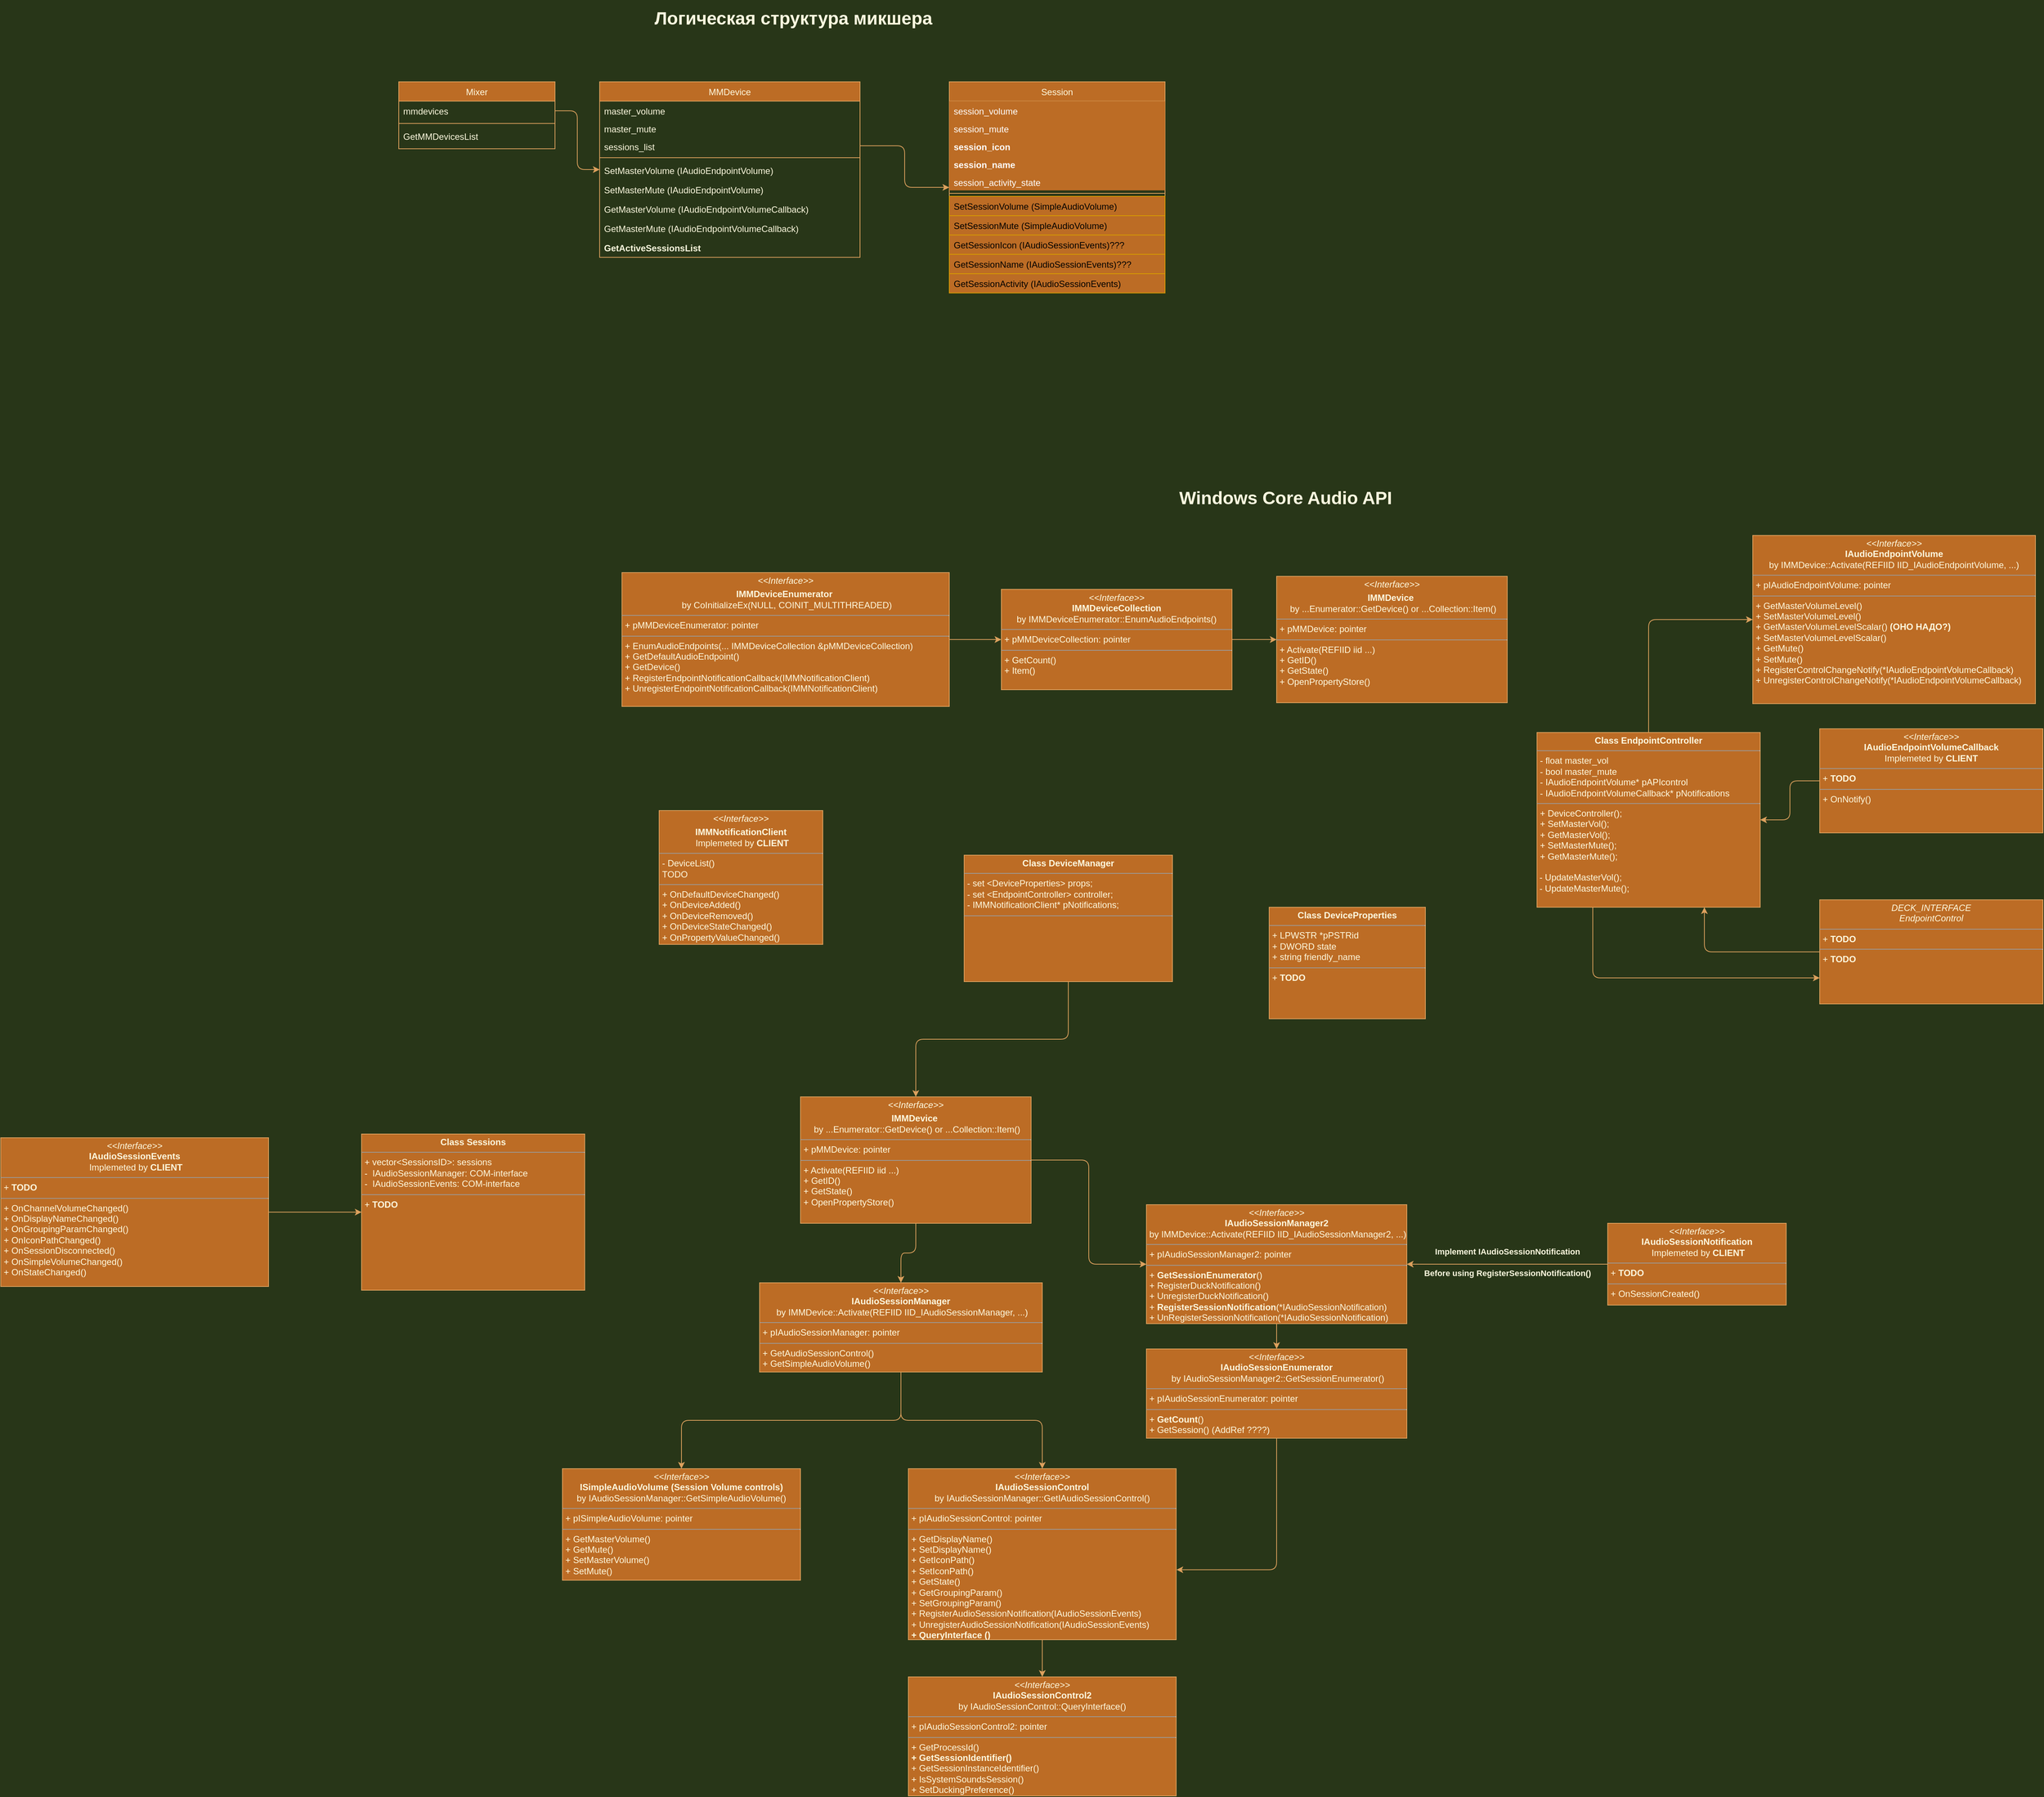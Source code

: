 <mxfile version="14.9.8" type="device"><diagram id="C5RBs43oDa-KdzZeNtuy" name="Page-1"><mxGraphModel dx="1822" dy="1596" grid="1" gridSize="10" guides="1" tooltips="1" connect="1" arrows="1" fold="1" page="0" pageScale="1" pageWidth="1654" pageHeight="1169" background="#283618" math="0" shadow="0"><root><mxCell id="WIyWlLk6GJQsqaUBKTNV-0"/><mxCell id="WIyWlLk6GJQsqaUBKTNV-1" parent="WIyWlLk6GJQsqaUBKTNV-0"/><mxCell id="zkfFHV4jXpPFQw0GAbJ--17" value="Mixer" style="swimlane;fontStyle=0;align=center;verticalAlign=top;childLayout=stackLayout;horizontal=1;startSize=26;horizontalStack=0;resizeParent=1;resizeLast=0;collapsible=1;marginBottom=0;shadow=0;strokeWidth=1;fillColor=#BC6C25;strokeColor=#DDA15E;fontColor=#FEFAE0;" parent="WIyWlLk6GJQsqaUBKTNV-1" vertex="1"><mxGeometry x="200" y="-570" width="210" height="90" as="geometry"><mxRectangle x="550" y="140" width="160" height="26" as="alternateBounds"/></mxGeometry></mxCell><mxCell id="zkfFHV4jXpPFQw0GAbJ--18" value="mmdevices" style="text;align=left;verticalAlign=top;spacingLeft=4;spacingRight=4;overflow=hidden;rotatable=0;points=[[0,0.5],[1,0.5]];portConstraint=eastwest;fontColor=#FEFAE0;" parent="zkfFHV4jXpPFQw0GAbJ--17" vertex="1"><mxGeometry y="26" width="210" height="26" as="geometry"/></mxCell><mxCell id="zkfFHV4jXpPFQw0GAbJ--23" value="" style="line;html=1;strokeWidth=1;align=left;verticalAlign=middle;spacingTop=-1;spacingLeft=3;spacingRight=3;rotatable=0;labelPosition=right;points=[];portConstraint=eastwest;labelBackgroundColor=#283618;fillColor=#BC6C25;strokeColor=#DDA15E;fontColor=#FEFAE0;" parent="zkfFHV4jXpPFQw0GAbJ--17" vertex="1"><mxGeometry y="52" width="210" height="8" as="geometry"/></mxCell><mxCell id="zkfFHV4jXpPFQw0GAbJ--24" value="GetMMDevicesList" style="text;align=left;verticalAlign=top;spacingLeft=4;spacingRight=4;overflow=hidden;rotatable=0;points=[[0,0.5],[1,0.5]];portConstraint=eastwest;fontColor=#FEFAE0;" parent="zkfFHV4jXpPFQw0GAbJ--17" vertex="1"><mxGeometry y="60" width="210" height="26" as="geometry"/></mxCell><mxCell id="nHoq1iF49n8ntkOSd3-l-1" value="MMDevice" style="swimlane;fontStyle=0;align=center;verticalAlign=top;childLayout=stackLayout;horizontal=1;startSize=26;horizontalStack=0;resizeParent=1;resizeLast=0;collapsible=1;marginBottom=0;shadow=0;strokeWidth=1;fillColor=#BC6C25;strokeColor=#DDA15E;fontColor=#FEFAE0;" parent="WIyWlLk6GJQsqaUBKTNV-1" vertex="1"><mxGeometry x="470" y="-570" width="350" height="236" as="geometry"><mxRectangle x="550" y="140" width="160" height="26" as="alternateBounds"/></mxGeometry></mxCell><mxCell id="nHoq1iF49n8ntkOSd3-l-2" value="master_volume" style="text;align=left;verticalAlign=top;spacingLeft=4;spacingRight=4;overflow=hidden;rotatable=0;points=[[0,0.5],[1,0.5]];portConstraint=eastwest;fontColor=#FEFAE0;" parent="nHoq1iF49n8ntkOSd3-l-1" vertex="1"><mxGeometry y="26" width="350" height="24" as="geometry"/></mxCell><mxCell id="a_VD0b2Jm8Gkrrhxaj8B-0" value="master_mute" style="text;align=left;verticalAlign=top;spacingLeft=4;spacingRight=4;overflow=hidden;rotatable=0;points=[[0,0.5],[1,0.5]];portConstraint=eastwest;fontColor=#FEFAE0;" parent="nHoq1iF49n8ntkOSd3-l-1" vertex="1"><mxGeometry y="50" width="350" height="24" as="geometry"/></mxCell><mxCell id="nHoq1iF49n8ntkOSd3-l-6" value="sessions_list" style="text;align=left;verticalAlign=top;spacingLeft=4;spacingRight=4;overflow=hidden;rotatable=0;points=[[0,0.5],[1,0.5]];portConstraint=eastwest;fontColor=#FEFAE0;" parent="nHoq1iF49n8ntkOSd3-l-1" vertex="1"><mxGeometry y="74" width="350" height="24" as="geometry"/></mxCell><mxCell id="nHoq1iF49n8ntkOSd3-l-3" value="" style="line;html=1;strokeWidth=1;align=left;verticalAlign=middle;spacingTop=-1;spacingLeft=3;spacingRight=3;rotatable=0;labelPosition=right;points=[];portConstraint=eastwest;labelBackgroundColor=#283618;fillColor=#BC6C25;strokeColor=#DDA15E;fontColor=#FEFAE0;" parent="nHoq1iF49n8ntkOSd3-l-1" vertex="1"><mxGeometry y="98" width="350" height="8" as="geometry"/></mxCell><mxCell id="nHoq1iF49n8ntkOSd3-l-4" value="SetMasterVolume (IAudioEndpointVolume)&#10;" style="text;align=left;verticalAlign=top;spacingLeft=4;spacingRight=4;overflow=hidden;rotatable=0;points=[[0,0.5],[1,0.5]];portConstraint=eastwest;fontColor=#FEFAE0;" parent="nHoq1iF49n8ntkOSd3-l-1" vertex="1"><mxGeometry y="106" width="350" height="26" as="geometry"/></mxCell><mxCell id="a_VD0b2Jm8Gkrrhxaj8B-1" value="SetMasterMute (IAudioEndpointVolume)&#10;" style="text;align=left;verticalAlign=top;spacingLeft=4;spacingRight=4;overflow=hidden;rotatable=0;points=[[0,0.5],[1,0.5]];portConstraint=eastwest;fontColor=#FEFAE0;" parent="nHoq1iF49n8ntkOSd3-l-1" vertex="1"><mxGeometry y="132" width="350" height="26" as="geometry"/></mxCell><mxCell id="nHoq1iF49n8ntkOSd3-l-33" value="GetMasterVolume (IAudioEndpointVolumeCallback)&#10;" style="text;align=left;verticalAlign=top;spacingLeft=4;spacingRight=4;overflow=hidden;rotatable=0;points=[[0,0.5],[1,0.5]];portConstraint=eastwest;fontColor=#FEFAE0;" parent="nHoq1iF49n8ntkOSd3-l-1" vertex="1"><mxGeometry y="158" width="350" height="26" as="geometry"/></mxCell><mxCell id="a_VD0b2Jm8Gkrrhxaj8B-2" value="GetMasterMute (IAudioEndpointVolumeCallback)&#10;" style="text;align=left;verticalAlign=top;spacingLeft=4;spacingRight=4;overflow=hidden;rotatable=0;points=[[0,0.5],[1,0.5]];portConstraint=eastwest;fontColor=#FEFAE0;" parent="nHoq1iF49n8ntkOSd3-l-1" vertex="1"><mxGeometry y="184" width="350" height="26" as="geometry"/></mxCell><mxCell id="nHoq1iF49n8ntkOSd3-l-8" value="GetActiveSessionsList" style="text;align=left;verticalAlign=top;spacingLeft=4;spacingRight=4;overflow=hidden;rotatable=0;points=[[0,0.5],[1,0.5]];portConstraint=eastwest;fontStyle=1;fontColor=#FEFAE0;" parent="nHoq1iF49n8ntkOSd3-l-1" vertex="1"><mxGeometry y="210" width="350" height="26" as="geometry"/></mxCell><mxCell id="nHoq1iF49n8ntkOSd3-l-9" style="edgeStyle=orthogonalEdgeStyle;orthogonalLoop=1;jettySize=auto;html=1;exitX=1;exitY=0.5;exitDx=0;exitDy=0;labelBackgroundColor=#283618;strokeColor=#DDA15E;fontColor=#FEFAE0;" parent="WIyWlLk6GJQsqaUBKTNV-1" source="zkfFHV4jXpPFQw0GAbJ--18" target="nHoq1iF49n8ntkOSd3-l-1" edge="1"><mxGeometry relative="1" as="geometry"/></mxCell><mxCell id="nHoq1iF49n8ntkOSd3-l-10" value="Session&#10;" style="swimlane;fontStyle=0;align=center;verticalAlign=top;childLayout=stackLayout;horizontal=1;startSize=26;horizontalStack=0;resizeParent=1;resizeLast=0;collapsible=1;marginBottom=0;shadow=0;strokeWidth=1;strokeColor=#DDA15E;fontColor=#FEFAE0;fillColor=#BC6C25;" parent="WIyWlLk6GJQsqaUBKTNV-1" vertex="1"><mxGeometry x="940" y="-570" width="290" height="284" as="geometry"><mxRectangle x="550" y="140" width="160" height="26" as="alternateBounds"/></mxGeometry></mxCell><mxCell id="nHoq1iF49n8ntkOSd3-l-11" value="session_volume&#10;" style="text;align=left;verticalAlign=top;spacingLeft=4;spacingRight=4;overflow=hidden;rotatable=0;points=[[0,0.5],[1,0.5]];portConstraint=eastwest;fillColor=#BC6C25;fontColor=#FFFFFF;" parent="nHoq1iF49n8ntkOSd3-l-10" vertex="1"><mxGeometry y="26" width="290" height="24" as="geometry"/></mxCell><mxCell id="a_VD0b2Jm8Gkrrhxaj8B-3" value="session_mute&#10;" style="text;align=left;verticalAlign=top;spacingLeft=4;spacingRight=4;overflow=hidden;rotatable=0;points=[[0,0.5],[1,0.5]];portConstraint=eastwest;fillColor=#BC6C25;fontColor=#FFFFFF;" parent="nHoq1iF49n8ntkOSd3-l-10" vertex="1"><mxGeometry y="50" width="290" height="24" as="geometry"/></mxCell><mxCell id="nHoq1iF49n8ntkOSd3-l-12" value="session_icon&#10;" style="text;align=left;verticalAlign=top;spacingLeft=4;spacingRight=4;overflow=hidden;rotatable=0;points=[[0,0.5],[1,0.5]];portConstraint=eastwest;fontStyle=1;fillColor=#BC6C25;fontColor=#FFFFFF;" parent="nHoq1iF49n8ntkOSd3-l-10" vertex="1"><mxGeometry y="74" width="290" height="24" as="geometry"/></mxCell><mxCell id="nHoq1iF49n8ntkOSd3-l-16" value="session_name" style="text;align=left;verticalAlign=top;spacingLeft=4;spacingRight=4;overflow=hidden;rotatable=0;points=[[0,0.5],[1,0.5]];portConstraint=eastwest;fontStyle=1;fillColor=#BC6C25;fontColor=#FFFFFF;" parent="nHoq1iF49n8ntkOSd3-l-10" vertex="1"><mxGeometry y="98" width="290" height="24" as="geometry"/></mxCell><mxCell id="nHoq1iF49n8ntkOSd3-l-17" value="session_activity_state" style="text;align=left;verticalAlign=top;spacingLeft=4;spacingRight=4;overflow=hidden;rotatable=0;points=[[0,0.5],[1,0.5]];portConstraint=eastwest;fillColor=#BC6C25;fontColor=#FFFFFF;" parent="nHoq1iF49n8ntkOSd3-l-10" vertex="1"><mxGeometry y="122" width="290" height="24" as="geometry"/></mxCell><mxCell id="nHoq1iF49n8ntkOSd3-l-13" value="" style="line;html=1;strokeWidth=1;align=left;verticalAlign=middle;spacingTop=-1;spacingLeft=3;spacingRight=3;rotatable=0;labelPosition=right;points=[];portConstraint=eastwest;labelBackgroundColor=#283618;fillColor=#BC6C25;strokeColor=#DDA15E;fontColor=#FEFAE0;" parent="nHoq1iF49n8ntkOSd3-l-10" vertex="1"><mxGeometry y="146" width="290" height="8" as="geometry"/></mxCell><mxCell id="nHoq1iF49n8ntkOSd3-l-14" value="SetSessionVolume (SimpleAudioVolume)" style="text;align=left;verticalAlign=top;spacingLeft=4;spacingRight=4;overflow=hidden;rotatable=0;points=[[0,0.5],[1,0.5]];portConstraint=eastwest;labelBackgroundColor=none;strokeColor=#d79b00;fillColor=#BC6C25;" parent="nHoq1iF49n8ntkOSd3-l-10" vertex="1"><mxGeometry y="154" width="290" height="26" as="geometry"/></mxCell><mxCell id="a_VD0b2Jm8Gkrrhxaj8B-4" value="SetSessionMute (SimpleAudioVolume)" style="text;align=left;verticalAlign=top;spacingLeft=4;spacingRight=4;overflow=hidden;rotatable=0;points=[[0,0.5],[1,0.5]];portConstraint=eastwest;labelBackgroundColor=none;strokeColor=#d79b00;fillColor=#BC6C25;" parent="nHoq1iF49n8ntkOSd3-l-10" vertex="1"><mxGeometry y="180" width="290" height="26" as="geometry"/></mxCell><mxCell id="nHoq1iF49n8ntkOSd3-l-15" value="GetSessionIcon (IAudioSessionEvents)???" style="text;align=left;verticalAlign=top;spacingLeft=4;spacingRight=4;overflow=hidden;rotatable=0;points=[[0,0.5],[1,0.5]];portConstraint=eastwest;strokeColor=#d79b00;fillColor=#BC6C25;" parent="nHoq1iF49n8ntkOSd3-l-10" vertex="1"><mxGeometry y="206" width="290" height="26" as="geometry"/></mxCell><mxCell id="nHoq1iF49n8ntkOSd3-l-18" value="GetSessionName (IAudioSessionEvents)???" style="text;align=left;verticalAlign=top;spacingLeft=4;spacingRight=4;overflow=hidden;rotatable=0;points=[[0,0.5],[1,0.5]];portConstraint=eastwest;strokeColor=#d79b00;fillColor=#BC6C25;" parent="nHoq1iF49n8ntkOSd3-l-10" vertex="1"><mxGeometry y="232" width="290" height="26" as="geometry"/></mxCell><mxCell id="nHoq1iF49n8ntkOSd3-l-19" value="GetSessionActivity (IAudioSessionEvents)" style="text;align=left;verticalAlign=top;spacingLeft=4;spacingRight=4;overflow=hidden;rotatable=0;points=[[0,0.5],[1,0.5]];portConstraint=eastwest;strokeColor=#d79b00;fillColor=#BC6C25;" parent="nHoq1iF49n8ntkOSd3-l-10" vertex="1"><mxGeometry y="258" width="290" height="26" as="geometry"/></mxCell><mxCell id="nHoq1iF49n8ntkOSd3-l-20" style="edgeStyle=orthogonalEdgeStyle;orthogonalLoop=1;jettySize=auto;html=1;exitX=1;exitY=0.5;exitDx=0;exitDy=0;labelBackgroundColor=#283618;strokeColor=#DDA15E;fontColor=#FEFAE0;" parent="WIyWlLk6GJQsqaUBKTNV-1" source="nHoq1iF49n8ntkOSd3-l-6" target="nHoq1iF49n8ntkOSd3-l-10" edge="1"><mxGeometry relative="1" as="geometry"/></mxCell><mxCell id="a_VD0b2Jm8Gkrrhxaj8B-113" style="edgeStyle=orthogonalEdgeStyle;orthogonalLoop=1;jettySize=auto;html=1;labelBackgroundColor=#283618;strokeColor=#DDA15E;fontColor=#FEFAE0;" parent="WIyWlLk6GJQsqaUBKTNV-1" source="a_VD0b2Jm8Gkrrhxaj8B-42" target="a_VD0b2Jm8Gkrrhxaj8B-112" edge="1"><mxGeometry relative="1" as="geometry"/></mxCell><mxCell id="a_VD0b2Jm8Gkrrhxaj8B-42" value="&lt;p style=&quot;margin: 0px ; margin-top: 4px ; text-align: center&quot;&gt;&lt;i&gt;&amp;lt;&amp;lt;Interface&amp;gt;&amp;gt;&lt;/i&gt;&lt;br&gt;&lt;/p&gt;&lt;p style=&quot;margin: 0px ; margin-top: 4px ; text-align: center&quot;&gt;&lt;b&gt;IMMDeviceEnumerator&amp;nbsp;&lt;/b&gt;&lt;i&gt;&lt;br&gt;&lt;/i&gt;&lt;/p&gt;&lt;span&gt;&lt;div style=&quot;text-align: center&quot;&gt;&lt;span&gt;&amp;nbsp;by&amp;nbsp;&lt;/span&gt;&lt;span&gt;CoInitializeEx(NULL, COINIT_MULTITHREADED)&lt;/span&gt;&lt;/div&gt;&lt;/span&gt;&lt;hr size=&quot;1&quot;&gt;&lt;p style=&quot;margin: 0px ; margin-left: 4px&quot;&gt;+ pMMDeviceEnumerator: pointer&lt;br&gt;&lt;/p&gt;&lt;hr size=&quot;1&quot;&gt;&lt;p style=&quot;margin: 0px ; margin-left: 4px&quot;&gt;+ EnumAudioEndpoints(...&amp;nbsp;IMMDeviceCollection &amp;amp;pMMDeviceCollection)&lt;br&gt;+ GetDefaultAudioEndpoint()&lt;/p&gt;&lt;p style=&quot;margin: 0px ; margin-left: 4px&quot;&gt;+ GetDevice()&lt;br&gt;&lt;/p&gt;&lt;p style=&quot;margin: 0px ; margin-left: 4px&quot;&gt;+ RegisterEndpointNotificationCallback(IMMNotificationClient)&lt;br&gt;&lt;/p&gt;&lt;p style=&quot;margin: 0px ; margin-left: 4px&quot;&gt;+ UnregisterEndpointNotificationCallback(IMMNotificationClient)&lt;br&gt;&lt;/p&gt;" style="verticalAlign=top;align=left;overflow=fill;fontSize=12;fontFamily=Helvetica;html=1;fillColor=#BC6C25;strokeColor=#DDA15E;fontColor=#FEFAE0;" parent="WIyWlLk6GJQsqaUBKTNV-1" vertex="1"><mxGeometry x="500" y="90" width="440" height="180" as="geometry"/></mxCell><mxCell id="bLEqcG7CKclLBVmle7SX-11" style="edgeStyle=orthogonalEdgeStyle;curved=0;rounded=1;sketch=0;orthogonalLoop=1;jettySize=auto;html=1;fontColor=#FEFAE0;strokeColor=#DDA15E;fillColor=#BC6C25;" parent="WIyWlLk6GJQsqaUBKTNV-1" source="a_VD0b2Jm8Gkrrhxaj8B-112" target="bLEqcG7CKclLBVmle7SX-10" edge="1"><mxGeometry relative="1" as="geometry"/></mxCell><mxCell id="a_VD0b2Jm8Gkrrhxaj8B-112" value="&lt;p style=&quot;margin: 0px ; margin-top: 4px ; text-align: center&quot;&gt;&lt;i&gt;&amp;lt;&amp;lt;Interface&amp;gt;&amp;gt;&lt;/i&gt;&lt;br&gt;&lt;/p&gt;&lt;span&gt;&lt;div style=&quot;text-align: center&quot;&gt;&lt;b&gt;IMMDeviceCollection&lt;br&gt;&lt;/b&gt;by&amp;nbsp;IMMDeviceEnumerator::EnumAudioEndpoints()&lt;/div&gt;&lt;/span&gt;&lt;hr size=&quot;1&quot;&gt;&lt;p style=&quot;margin: 0px ; margin-left: 4px&quot;&gt;+ pMMDeviceCollection: pointer&lt;br&gt;&lt;/p&gt;&lt;hr size=&quot;1&quot;&gt;&lt;p style=&quot;margin: 0px ; margin-left: 4px&quot;&gt;+&amp;nbsp;&lt;span&gt;GetCount&lt;/span&gt;&lt;span&gt;(&lt;/span&gt;&lt;span&gt;)&lt;/span&gt;&lt;/p&gt;&lt;p style=&quot;margin: 0px ; margin-left: 4px&quot;&gt;+ Item()&lt;/p&gt;" style="verticalAlign=top;align=left;overflow=fill;fontSize=12;fontFamily=Helvetica;html=1;fillColor=#BC6C25;strokeColor=#DDA15E;fontColor=#FEFAE0;" parent="WIyWlLk6GJQsqaUBKTNV-1" vertex="1"><mxGeometry x="1010" y="112.5" width="310" height="135" as="geometry"/></mxCell><mxCell id="a_VD0b2Jm8Gkrrhxaj8B-132" style="edgeStyle=orthogonalEdgeStyle;orthogonalLoop=1;jettySize=auto;html=1;labelBackgroundColor=#283618;strokeColor=#DDA15E;fontColor=#FEFAE0;" parent="WIyWlLk6GJQsqaUBKTNV-1" source="a_VD0b2Jm8Gkrrhxaj8B-114" target="a_VD0b2Jm8Gkrrhxaj8B-131" edge="1"><mxGeometry relative="1" as="geometry"/></mxCell><mxCell id="a_VD0b2Jm8Gkrrhxaj8B-153" style="edgeStyle=orthogonalEdgeStyle;rounded=1;orthogonalLoop=1;jettySize=auto;html=1;labelBackgroundColor=#283618;strokeColor=#DDA15E;fontColor=#FEFAE0;" parent="WIyWlLk6GJQsqaUBKTNV-1" source="a_VD0b2Jm8Gkrrhxaj8B-114" target="a_VD0b2Jm8Gkrrhxaj8B-119" edge="1"><mxGeometry relative="1" as="geometry"/></mxCell><mxCell id="a_VD0b2Jm8Gkrrhxaj8B-114" value="&lt;p style=&quot;margin: 0px ; margin-top: 4px ; text-align: center&quot;&gt;&lt;i&gt;&amp;lt;&amp;lt;Interface&amp;gt;&amp;gt;&lt;/i&gt;&lt;br&gt;&lt;/p&gt;&lt;p style=&quot;margin: 0px ; margin-top: 4px ; text-align: center&quot;&gt;&lt;b&gt;IMMDevice&amp;nbsp;&lt;/b&gt;&lt;i&gt;&lt;br&gt;&lt;/i&gt;&lt;/p&gt;&lt;span&gt;&lt;div style=&quot;text-align: center&quot;&gt;&lt;span&gt;&amp;nbsp;by ...Enumerator::GetDevice() or ...Collection::Item()&lt;/span&gt;&lt;/div&gt;&lt;/span&gt;&lt;hr size=&quot;1&quot;&gt;&lt;p style=&quot;margin: 0px ; margin-left: 4px&quot;&gt;+ pMMDevice: pointer&lt;br&gt;&lt;/p&gt;&lt;hr size=&quot;1&quot;&gt;&lt;p style=&quot;margin: 0px ; margin-left: 4px&quot;&gt;+ Activate(REFIID iid ...)&lt;br&gt;+ GetID()&lt;/p&gt;&lt;p style=&quot;margin: 0px ; margin-left: 4px&quot;&gt;+ GetState()&lt;br&gt;&lt;/p&gt;&lt;p style=&quot;margin: 0px ; margin-left: 4px&quot;&gt;+ OpenPropertyStore()&lt;br&gt;&lt;/p&gt;&lt;p style=&quot;margin: 0px ; margin-left: 4px&quot;&gt;&lt;br&gt;&lt;/p&gt;" style="verticalAlign=top;align=left;overflow=fill;fontSize=12;fontFamily=Helvetica;html=1;fillColor=#BC6C25;strokeColor=#DDA15E;fontColor=#FEFAE0;" parent="WIyWlLk6GJQsqaUBKTNV-1" vertex="1"><mxGeometry x="740" y="795" width="310" height="170" as="geometry"/></mxCell><mxCell id="a_VD0b2Jm8Gkrrhxaj8B-118" value="&lt;p style=&quot;margin: 0px ; margin-top: 4px ; text-align: center&quot;&gt;&lt;i&gt;&amp;lt;&amp;lt;Interface&amp;gt;&amp;gt;&lt;/i&gt;&lt;br&gt;&lt;/p&gt;&lt;div style=&quot;text-align: center&quot;&gt;&lt;span&gt;&lt;b&gt;ISimpleAudioVolume&lt;/b&gt;&lt;/span&gt;&lt;b&gt;&amp;nbsp;(Session Volume controls)&lt;/b&gt;&lt;/div&gt;&lt;span&gt;&lt;div style=&quot;text-align: center&quot;&gt;&lt;span&gt;&amp;nbsp;by&amp;nbsp;&lt;/span&gt;&lt;span&gt;IAudioSessionManager::GetSimpleAudioVolume()&amp;nbsp;&lt;/span&gt;&lt;/div&gt;&lt;/span&gt;&lt;hr size=&quot;1&quot;&gt;&lt;p style=&quot;margin: 0px ; margin-left: 4px&quot;&gt;+ p&lt;span style=&quot;text-align: center&quot;&gt;ISimpleAudioVolume&lt;/span&gt;: pointer&lt;br&gt;&lt;/p&gt;&lt;hr size=&quot;1&quot;&gt;&lt;p style=&quot;margin: 0px ; margin-left: 4px&quot;&gt;+ GetMasterVolume()&lt;br&gt;+ GetMute()&lt;/p&gt;&lt;p style=&quot;margin: 0px ; margin-left: 4px&quot;&gt;+ SetMasterVolume()&lt;br&gt;+&amp;nbsp;SetMute()&lt;/p&gt;&lt;p style=&quot;margin: 0px ; margin-left: 4px&quot;&gt;&lt;br&gt;&lt;/p&gt;" style="verticalAlign=top;align=left;overflow=fill;fontSize=12;fontFamily=Helvetica;html=1;fillColor=#BC6C25;strokeColor=#DDA15E;fontColor=#FEFAE0;" parent="WIyWlLk6GJQsqaUBKTNV-1" vertex="1"><mxGeometry x="420" y="1295" width="320" height="150" as="geometry"/></mxCell><mxCell id="a_VD0b2Jm8Gkrrhxaj8B-123" style="edgeStyle=orthogonalEdgeStyle;orthogonalLoop=1;jettySize=auto;html=1;labelBackgroundColor=#283618;strokeColor=#DDA15E;fontColor=#FEFAE0;" parent="WIyWlLk6GJQsqaUBKTNV-1" source="a_VD0b2Jm8Gkrrhxaj8B-119" target="a_VD0b2Jm8Gkrrhxaj8B-118" edge="1"><mxGeometry relative="1" as="geometry"/></mxCell><mxCell id="a_VD0b2Jm8Gkrrhxaj8B-124" style="edgeStyle=orthogonalEdgeStyle;orthogonalLoop=1;jettySize=auto;html=1;labelBackgroundColor=#283618;strokeColor=#DDA15E;fontColor=#FEFAE0;" parent="WIyWlLk6GJQsqaUBKTNV-1" source="a_VD0b2Jm8Gkrrhxaj8B-119" target="a_VD0b2Jm8Gkrrhxaj8B-122" edge="1"><mxGeometry relative="1" as="geometry"/></mxCell><mxCell id="a_VD0b2Jm8Gkrrhxaj8B-119" value="&lt;p style=&quot;margin: 0px ; margin-top: 4px ; text-align: center&quot;&gt;&lt;i&gt;&amp;lt;&amp;lt;Interface&amp;gt;&amp;gt;&lt;/i&gt;&lt;br&gt;&lt;/p&gt;&lt;div style=&quot;text-align: center&quot;&gt;&lt;span&gt;&lt;b&gt;IAudioSessionManager&lt;/b&gt;&lt;/span&gt;&lt;/div&gt;&lt;span&gt;&lt;div style=&quot;text-align: center&quot;&gt;&lt;span&gt;&amp;nbsp;by&amp;nbsp;&lt;/span&gt;&lt;span&gt;IMMDevice::Activate(&lt;/span&gt;&lt;span&gt;REFIID IID_IAudioSessionManager, ...)&lt;/span&gt;&lt;/div&gt;&lt;/span&gt;&lt;hr size=&quot;1&quot;&gt;&lt;p style=&quot;margin: 0px ; margin-left: 4px&quot;&gt;+ pIAudioSessionManager: pointer&lt;br&gt;&lt;/p&gt;&lt;hr size=&quot;1&quot;&gt;&lt;p style=&quot;margin: 0px ; margin-left: 4px&quot;&gt;+ GetAudioSessionControl()&lt;br&gt;+ GetSimpleAudioVolume()&lt;/p&gt;" style="verticalAlign=top;align=left;overflow=fill;fontSize=12;fontFamily=Helvetica;html=1;fillColor=#BC6C25;strokeColor=#DDA15E;fontColor=#FEFAE0;" parent="WIyWlLk6GJQsqaUBKTNV-1" vertex="1"><mxGeometry x="685" y="1045" width="380" height="120" as="geometry"/></mxCell><mxCell id="a_VD0b2Jm8Gkrrhxaj8B-120" value="Логическая структура микшера" style="text;strokeColor=none;fillColor=none;html=1;fontSize=24;fontStyle=1;verticalAlign=middle;align=center;fontColor=#FEFAE0;" parent="WIyWlLk6GJQsqaUBKTNV-1" vertex="1"><mxGeometry x="450" y="-680" width="560" height="50" as="geometry"/></mxCell><mxCell id="a_VD0b2Jm8Gkrrhxaj8B-121" value="Windows Core Audio API&amp;nbsp;" style="text;strokeColor=none;fillColor=none;html=1;fontSize=24;fontStyle=1;verticalAlign=middle;align=center;fontColor=#FEFAE0;" parent="WIyWlLk6GJQsqaUBKTNV-1" vertex="1"><mxGeometry x="1000" y="-60" width="790" height="100" as="geometry"/></mxCell><mxCell id="a_VD0b2Jm8Gkrrhxaj8B-126" style="edgeStyle=orthogonalEdgeStyle;orthogonalLoop=1;jettySize=auto;html=1;labelBackgroundColor=#283618;strokeColor=#DDA15E;fontColor=#FEFAE0;" parent="WIyWlLk6GJQsqaUBKTNV-1" source="a_VD0b2Jm8Gkrrhxaj8B-122" target="a_VD0b2Jm8Gkrrhxaj8B-125" edge="1"><mxGeometry relative="1" as="geometry"/></mxCell><mxCell id="a_VD0b2Jm8Gkrrhxaj8B-122" value="&lt;p style=&quot;margin: 0px ; margin-top: 4px ; text-align: center&quot;&gt;&lt;i&gt;&amp;lt;&amp;lt;Interface&amp;gt;&amp;gt;&lt;/i&gt;&lt;br&gt;&lt;/p&gt;&lt;div style=&quot;text-align: center&quot;&gt;&lt;b&gt;IAudioSessionControl&lt;/b&gt;&lt;br&gt;&lt;/div&gt;&lt;span&gt;&lt;div style=&quot;text-align: center&quot;&gt;&amp;nbsp;by&amp;nbsp;IAudioSessionManager::GetIAudioSessionControl()&amp;nbsp;&lt;br&gt;&lt;/div&gt;&lt;/span&gt;&lt;hr size=&quot;1&quot;&gt;&lt;p style=&quot;margin: 0px ; margin-left: 4px&quot;&gt;+ pIAudioSessionControl: pointer&lt;br&gt;&lt;/p&gt;&lt;hr size=&quot;1&quot;&gt;&lt;p style=&quot;margin: 0px ; margin-left: 4px&quot;&gt;+&amp;nbsp;&lt;span&gt;GetDisplayName&lt;/span&gt;&lt;span&gt;()&lt;br&gt;&lt;/span&gt;+&amp;nbsp;SetDisplayName()&lt;br&gt;+&amp;nbsp;GetIconPath()&lt;br&gt;+&amp;nbsp;SetIconPath()&lt;br&gt;+&amp;nbsp;GetState()&lt;br&gt;+&amp;nbsp;&lt;span&gt;GetGroupingParam()&lt;br&gt;&lt;/span&gt;+&amp;nbsp;SetGroupingParam()&lt;span&gt;&lt;br&gt;&lt;/span&gt;+&amp;nbsp;RegisterAudioSessionNotification(IAudioSessionEvents)&lt;br&gt;+&amp;nbsp;UnregisterAudioSessionNotification(IAudioSessionEvents)&lt;span&gt;&lt;br&gt;&lt;/span&gt;&lt;/p&gt;&lt;p style=&quot;margin: 0px ; margin-left: 4px&quot;&gt;&lt;b&gt;+&amp;nbsp;QueryInterface&amp;nbsp;()&lt;/b&gt;&lt;br&gt;&lt;/p&gt;" style="verticalAlign=top;align=left;overflow=fill;fontSize=12;fontFamily=Helvetica;html=1;fillColor=#BC6C25;strokeColor=#DDA15E;fontColor=#FEFAE0;" parent="WIyWlLk6GJQsqaUBKTNV-1" vertex="1"><mxGeometry x="885" y="1295" width="360" height="230" as="geometry"/></mxCell><mxCell id="a_VD0b2Jm8Gkrrhxaj8B-125" value="&lt;p style=&quot;margin: 0px ; margin-top: 4px ; text-align: center&quot;&gt;&lt;i&gt;&amp;lt;&amp;lt;Interface&amp;gt;&amp;gt;&lt;/i&gt;&lt;br&gt;&lt;/p&gt;&lt;div style=&quot;text-align: center&quot;&gt;&lt;b&gt;IAudioSessionControl2&lt;/b&gt;&lt;br&gt;&lt;/div&gt;&lt;span&gt;&lt;div style=&quot;text-align: center&quot;&gt;&amp;nbsp;by&amp;nbsp;IAudioSessionControl::QueryInterface()&amp;nbsp;&lt;br&gt;&lt;/div&gt;&lt;/span&gt;&lt;hr size=&quot;1&quot;&gt;&lt;p style=&quot;margin: 0px ; margin-left: 4px&quot;&gt;+ pIAudioSessionControl2: pointer&lt;br&gt;&lt;/p&gt;&lt;hr size=&quot;1&quot;&gt;&lt;p style=&quot;margin: 0px ; margin-left: 4px&quot;&gt;+&amp;nbsp;GetProcessId()&lt;br&gt;&lt;b&gt;+&amp;nbsp;GetSessionIdentifier()&lt;/b&gt;&lt;br&gt;+&amp;nbsp;GetSessionInstanceIdentifier()&lt;br&gt;+&amp;nbsp;IsSystemSoundsSession()&lt;br&gt;+&amp;nbsp;SetDuckingPreference()&lt;br&gt;&lt;/p&gt;" style="verticalAlign=top;align=left;overflow=fill;fontSize=12;fontFamily=Helvetica;html=1;fillColor=#BC6C25;strokeColor=#DDA15E;fontColor=#FEFAE0;" parent="WIyWlLk6GJQsqaUBKTNV-1" vertex="1"><mxGeometry x="885" y="1575" width="360" height="160" as="geometry"/></mxCell><mxCell id="a_VD0b2Jm8Gkrrhxaj8B-134" style="edgeStyle=orthogonalEdgeStyle;orthogonalLoop=1;jettySize=auto;html=1;labelBackgroundColor=#283618;strokeColor=#DDA15E;fontColor=#FEFAE0;" parent="WIyWlLk6GJQsqaUBKTNV-1" source="a_VD0b2Jm8Gkrrhxaj8B-131" target="a_VD0b2Jm8Gkrrhxaj8B-133" edge="1"><mxGeometry relative="1" as="geometry"><mxPoint x="1370" y="1220" as="targetPoint"/></mxGeometry></mxCell><mxCell id="a_VD0b2Jm8Gkrrhxaj8B-131" value="&lt;p style=&quot;margin: 0px ; margin-top: 4px ; text-align: center&quot;&gt;&lt;i&gt;&amp;lt;&amp;lt;Interface&amp;gt;&amp;gt;&lt;/i&gt;&lt;br&gt;&lt;/p&gt;&lt;div style=&quot;text-align: center&quot;&gt;&lt;span&gt;&lt;b&gt;IAudioSessionManager2&lt;/b&gt;&lt;/span&gt;&lt;/div&gt;&lt;span&gt;&lt;div style=&quot;text-align: center&quot;&gt;&lt;span&gt;&amp;nbsp;by&amp;nbsp;&lt;/span&gt;&lt;span&gt;IMMDevice::Activate(&lt;/span&gt;&lt;span&gt;REFIID IID_IAudioSessionManager2, ...)&lt;/span&gt;&lt;/div&gt;&lt;/span&gt;&lt;hr size=&quot;1&quot;&gt;&lt;p style=&quot;margin: 0px ; margin-left: 4px&quot;&gt;+ pIAudioSessionManager2: pointer&lt;br&gt;&lt;/p&gt;&lt;hr size=&quot;1&quot;&gt;&lt;p style=&quot;margin: 0px ; margin-left: 4px&quot;&gt;+ &lt;b&gt;GetSessionEnumerator&lt;/b&gt;()&lt;br&gt;+ RegisterDuckNotification()&lt;/p&gt;&lt;p style=&quot;margin: 0px ; margin-left: 4px&quot;&gt;+ UnregisterDuckNotification()&lt;br&gt;&lt;/p&gt;&lt;p style=&quot;margin: 0px ; margin-left: 4px&quot;&gt;+ &lt;b&gt;RegisterSessionNotification&lt;/b&gt;(*IAudioSessionNotification)&lt;br&gt;&lt;/p&gt;&lt;p style=&quot;margin: 0px ; margin-left: 4px&quot;&gt;+ UnRegisterSessionNotification(*IAudioSessionNotification)&lt;/p&gt;" style="verticalAlign=top;align=left;overflow=fill;fontSize=12;fontFamily=Helvetica;html=1;fillColor=#BC6C25;strokeColor=#DDA15E;fontColor=#FEFAE0;" parent="WIyWlLk6GJQsqaUBKTNV-1" vertex="1"><mxGeometry x="1205" y="940" width="350" height="160" as="geometry"/></mxCell><mxCell id="a_VD0b2Jm8Gkrrhxaj8B-139" style="edgeStyle=orthogonalEdgeStyle;orthogonalLoop=1;jettySize=auto;html=1;entryX=1.001;entryY=0.591;entryDx=0;entryDy=0;entryPerimeter=0;exitX=0.5;exitY=1;exitDx=0;exitDy=0;labelBackgroundColor=#283618;strokeColor=#DDA15E;fontColor=#FEFAE0;" parent="WIyWlLk6GJQsqaUBKTNV-1" source="a_VD0b2Jm8Gkrrhxaj8B-133" target="a_VD0b2Jm8Gkrrhxaj8B-122" edge="1"><mxGeometry relative="1" as="geometry"/></mxCell><mxCell id="a_VD0b2Jm8Gkrrhxaj8B-133" value="&lt;p style=&quot;margin: 0px ; margin-top: 4px ; text-align: center&quot;&gt;&lt;i&gt;&amp;lt;&amp;lt;Interface&amp;gt;&amp;gt;&lt;/i&gt;&lt;br&gt;&lt;/p&gt;&lt;div style=&quot;text-align: center&quot;&gt;&lt;b&gt;IAudioSessionEnumerator&lt;/b&gt;&lt;br&gt;&lt;/div&gt;&lt;span&gt;&lt;div style=&quot;text-align: center&quot;&gt;&lt;span&gt;&amp;nbsp;by&amp;nbsp;&lt;/span&gt;&lt;span&gt;IAudioSessionManager2::&lt;/span&gt;&lt;span&gt;GetSessionEnumerator()&lt;/span&gt;&lt;/div&gt;&lt;/span&gt;&lt;hr size=&quot;1&quot;&gt;&lt;p style=&quot;margin: 0px ; margin-left: 4px&quot;&gt;+ pIAudioSessionEnumerator: pointer&lt;br&gt;&lt;/p&gt;&lt;hr size=&quot;1&quot;&gt;&lt;p style=&quot;margin: 0px ; margin-left: 4px&quot;&gt;+ &lt;b&gt;GetCount&lt;/b&gt;()&lt;br&gt;+ GetSession() (AddRef ????)&lt;/p&gt;" style="verticalAlign=top;align=left;overflow=fill;fontSize=12;fontFamily=Helvetica;html=1;fillColor=#BC6C25;strokeColor=#DDA15E;fontColor=#FEFAE0;" parent="WIyWlLk6GJQsqaUBKTNV-1" vertex="1"><mxGeometry x="1205" y="1134" width="350" height="120" as="geometry"/></mxCell><mxCell id="a_VD0b2Jm8Gkrrhxaj8B-136" style="edgeStyle=orthogonalEdgeStyle;orthogonalLoop=1;jettySize=auto;html=1;labelBackgroundColor=#283618;strokeColor=#DDA15E;fontColor=#FEFAE0;" parent="WIyWlLk6GJQsqaUBKTNV-1" source="a_VD0b2Jm8Gkrrhxaj8B-135" target="a_VD0b2Jm8Gkrrhxaj8B-131" edge="1"><mxGeometry relative="1" as="geometry"/></mxCell><mxCell id="a_VD0b2Jm8Gkrrhxaj8B-135" value="&lt;p style=&quot;margin: 0px ; margin-top: 4px ; text-align: center&quot;&gt;&lt;i&gt;&amp;lt;&amp;lt;Interface&amp;gt;&amp;gt;&lt;/i&gt;&lt;br&gt;&lt;/p&gt;&lt;div style=&quot;text-align: center&quot;&gt;&lt;b&gt;IAudioSessionNotification&lt;br&gt;&lt;/b&gt;&amp;nbsp;Implemeted by&amp;nbsp;&lt;b&gt;CLIENT&lt;/b&gt;&lt;b&gt;&lt;br&gt;&lt;/b&gt;&lt;/div&gt;&lt;hr size=&quot;1&quot;&gt;&lt;p style=&quot;margin: 0px ; margin-left: 4px&quot;&gt;+ &lt;b&gt;TODO&lt;/b&gt;&lt;br&gt;&lt;/p&gt;&lt;hr size=&quot;1&quot;&gt;&lt;p style=&quot;margin: 0px ; margin-left: 4px&quot;&gt;+ OnSessionCreated()&lt;br&gt;&lt;/p&gt;" style="verticalAlign=top;align=left;overflow=fill;fontSize=12;fontFamily=Helvetica;html=1;fillColor=#BC6C25;strokeColor=#DDA15E;fontColor=#FEFAE0;" parent="WIyWlLk6GJQsqaUBKTNV-1" vertex="1"><mxGeometry x="1825" y="965" width="240" height="110" as="geometry"/></mxCell><mxCell id="a_VD0b2Jm8Gkrrhxaj8B-138" value="&lt;font style=&quot;font-size: 11px&quot;&gt;Implement IAudioSessionNotification&lt;br&gt;Before using RegisterSessionNotification()&lt;/font&gt;" style="text;strokeColor=none;fillColor=none;html=1;fontSize=24;fontStyle=1;verticalAlign=middle;align=center;fontColor=#FEFAE0;" parent="WIyWlLk6GJQsqaUBKTNV-1" vertex="1"><mxGeometry x="1595" y="985" width="190" height="55" as="geometry"/></mxCell><mxCell id="a_VD0b2Jm8Gkrrhxaj8B-151" style="edgeStyle=orthogonalEdgeStyle;rounded=1;orthogonalLoop=1;jettySize=auto;html=1;labelBackgroundColor=#283618;strokeColor=#DDA15E;fontColor=#FEFAE0;" parent="WIyWlLk6GJQsqaUBKTNV-1" source="a_VD0b2Jm8Gkrrhxaj8B-141" target="a_VD0b2Jm8Gkrrhxaj8B-148" edge="1"><mxGeometry relative="1" as="geometry"/></mxCell><mxCell id="a_VD0b2Jm8Gkrrhxaj8B-141" value="&lt;p style=&quot;margin: 0px ; margin-top: 4px ; text-align: center&quot;&gt;&lt;i&gt;&amp;lt;&amp;lt;Interface&amp;gt;&amp;gt;&lt;/i&gt;&lt;br&gt;&lt;/p&gt;&lt;div style=&quot;text-align: center&quot;&gt;&lt;b&gt;IAudioSessionEvents&lt;/b&gt;&lt;br&gt;&lt;/div&gt;&lt;div style=&quot;text-align: center&quot;&gt;&amp;nbsp;Implemeted by &lt;b&gt;CLIENT&lt;/b&gt;&lt;br&gt;&lt;/div&gt;&lt;hr size=&quot;1&quot;&gt;&lt;p style=&quot;margin: 0px ; margin-left: 4px&quot;&gt;+ &lt;b&gt;TODO&lt;/b&gt;&lt;br&gt;&lt;/p&gt;&lt;hr size=&quot;1&quot;&gt;&lt;p style=&quot;margin: 0px ; margin-left: 4px&quot;&gt;+&amp;nbsp;&lt;span&gt;OnChannelVolumeChanged()&lt;br&gt;&lt;/span&gt;+&amp;nbsp;OnDisplayNameChanged()&lt;br&gt;+&amp;nbsp;OnGroupingParamChanged()&lt;br&gt;+&amp;nbsp;OnIconPathChanged()&lt;br&gt;+&amp;nbsp;OnSessionDisconnected()&lt;br&gt;+&amp;nbsp;&lt;span&gt;OnSimpleVolumeChanged()&lt;br&gt;&lt;/span&gt;+&amp;nbsp;OnStateChanged()&lt;span&gt;&lt;br&gt;&lt;/span&gt;&lt;/p&gt;" style="verticalAlign=top;align=left;overflow=fill;fontSize=12;fontFamily=Helvetica;html=1;fillColor=#BC6C25;strokeColor=#DDA15E;fontColor=#FEFAE0;" parent="WIyWlLk6GJQsqaUBKTNV-1" vertex="1"><mxGeometry x="-335" y="850" width="360" height="200" as="geometry"/></mxCell><mxCell id="a_VD0b2Jm8Gkrrhxaj8B-143" value="&lt;p style=&quot;margin: 0px ; margin-top: 4px ; text-align: center&quot;&gt;&lt;i&gt;&amp;lt;&amp;lt;Interface&amp;gt;&amp;gt;&lt;/i&gt;&lt;br&gt;&lt;/p&gt;&lt;p style=&quot;margin: 0px ; margin-top: 4px ; text-align: center&quot;&gt;&lt;b&gt;IMMNotificationClient&lt;/b&gt;&lt;br&gt;&lt;/p&gt;&lt;div style=&quot;text-align: center&quot;&gt;&amp;nbsp;Implemeted by &lt;b&gt;CLIENT&lt;/b&gt;&lt;br&gt;&lt;/div&gt;&lt;hr size=&quot;1&quot;&gt;&lt;p style=&quot;margin: 0px ; margin-left: 4px&quot;&gt;- DeviceList()&lt;br&gt;TODO&lt;/p&gt;&lt;hr size=&quot;1&quot;&gt;&lt;p style=&quot;margin: 0px ; margin-left: 4px&quot;&gt;+&amp;nbsp;&lt;span&gt;OnDefaultDeviceChanged&lt;/span&gt;&lt;span&gt;(&lt;/span&gt;&lt;span&gt;)&lt;/span&gt;&lt;/p&gt;&lt;p style=&quot;margin: 0px ; margin-left: 4px&quot;&gt;+ OnDeviceAdded()&lt;/p&gt;&lt;p style=&quot;margin: 0px ; margin-left: 4px&quot;&gt;+ OnDeviceRemoved()&lt;br&gt;&lt;/p&gt;&lt;p style=&quot;margin: 0px ; margin-left: 4px&quot;&gt;+ OnDeviceStateChanged()&lt;br&gt;&lt;/p&gt;&lt;p style=&quot;margin: 0px ; margin-left: 4px&quot;&gt;+ OnPropertyValueChanged()&lt;br&gt;&lt;/p&gt;" style="verticalAlign=top;align=left;overflow=fill;fontSize=12;fontFamily=Helvetica;html=1;fillColor=#BC6C25;strokeColor=#DDA15E;fontColor=#FEFAE0;" parent="WIyWlLk6GJQsqaUBKTNV-1" vertex="1"><mxGeometry x="550" y="410" width="220" height="180" as="geometry"/></mxCell><mxCell id="a_VD0b2Jm8Gkrrhxaj8B-147" style="edgeStyle=orthogonalEdgeStyle;rounded=1;orthogonalLoop=1;jettySize=auto;html=1;labelBackgroundColor=#283618;strokeColor=#DDA15E;fontColor=#FEFAE0;" parent="WIyWlLk6GJQsqaUBKTNV-1" source="bLEqcG7CKclLBVmle7SX-0" target="a_VD0b2Jm8Gkrrhxaj8B-114" edge="1"><mxGeometry relative="1" as="geometry"><mxPoint x="875" y="700" as="sourcePoint"/></mxGeometry></mxCell><mxCell id="a_VD0b2Jm8Gkrrhxaj8B-148" value="&lt;p style=&quot;margin: 0px ; margin-top: 4px ; text-align: center&quot;&gt;&lt;b&gt;Class Sessions&lt;/b&gt;&lt;/p&gt;&lt;hr size=&quot;1&quot;&gt;&lt;p style=&quot;margin: 0px ; margin-left: 4px&quot;&gt;+ vector&amp;lt;SessionsID&amp;gt;: sessions&lt;br&gt;-&amp;nbsp; IAudioSessionManager: COM-interface&lt;br&gt;-&amp;nbsp; IAudioSessionEvents: COM-interface&lt;/p&gt;&lt;hr size=&quot;1&quot;&gt;&lt;p style=&quot;margin: 0px ; margin-left: 4px&quot;&gt;+ &lt;b&gt;TODO&lt;/b&gt;&lt;/p&gt;" style="verticalAlign=top;align=left;overflow=fill;fontSize=12;fontFamily=Helvetica;html=1;fillColor=#BC6C25;strokeColor=#DDA15E;fontColor=#FEFAE0;" parent="WIyWlLk6GJQsqaUBKTNV-1" vertex="1"><mxGeometry x="150" y="845" width="300" height="210" as="geometry"/></mxCell><mxCell id="a_VD0b2Jm8Gkrrhxaj8B-155" value="&lt;p style=&quot;margin: 0px ; margin-top: 4px ; text-align: center&quot;&gt;&lt;i&gt;&amp;lt;&amp;lt;Interface&amp;gt;&amp;gt;&lt;/i&gt;&lt;br&gt;&lt;/p&gt;&lt;div style=&quot;text-align: center&quot;&gt;&lt;b&gt;IAudioEndpointVolume&lt;/b&gt;&lt;br&gt;&lt;/div&gt;&lt;span&gt;&lt;div style=&quot;text-align: center&quot;&gt;by IMMDevice::Activate(REFIID IID_IAudioEndpointVolume, ...)&lt;br&gt;&lt;/div&gt;&lt;/span&gt;&lt;hr size=&quot;1&quot;&gt;&lt;p style=&quot;margin: 0px ; margin-left: 4px&quot;&gt;+ pIAudioEndpointVolume: pointer&lt;br&gt;&lt;/p&gt;&lt;hr size=&quot;1&quot;&gt;&lt;p style=&quot;margin: 0px ; margin-left: 4px&quot;&gt;+&amp;nbsp;GetMasterVolumeLevel()&lt;br&gt;+&amp;nbsp;SetMasterVolumeLevel()&lt;br&gt;+&amp;nbsp;GetMasterVolumeLevelScalar() &lt;b&gt;(ОНО НАДО?)&lt;/b&gt;&lt;br&gt;+&amp;nbsp;SetMasterVolumeLevelScalar()&lt;br&gt;+&amp;nbsp;GetMute()&lt;br&gt;+&amp;nbsp;SetMute()&lt;/p&gt;&lt;p style=&quot;margin: 0px 0px 0px 4px&quot;&gt;+&amp;nbsp;RegisterControlChangeNotify(*IAudioEndpointVolumeCallback)&lt;br&gt;&lt;/p&gt;&lt;p style=&quot;margin: 0px 0px 0px 4px&quot;&gt;+ UnregisterControlChangeNotify(*IAudioEndpointVolumeCallback)&lt;/p&gt;" style="verticalAlign=top;align=left;overflow=fill;fontSize=12;fontFamily=Helvetica;html=1;fillColor=#BC6C25;strokeColor=#DDA15E;fontColor=#FEFAE0;" parent="WIyWlLk6GJQsqaUBKTNV-1" vertex="1"><mxGeometry x="2020" y="40" width="380" height="226.25" as="geometry"/></mxCell><mxCell id="a_VD0b2Jm8Gkrrhxaj8B-158" value="&lt;p style=&quot;margin: 0px ; margin-top: 4px ; text-align: center&quot;&gt;&lt;b&gt;Class DeviceProperties&lt;/b&gt;&lt;/p&gt;&lt;hr size=&quot;1&quot;&gt;&lt;p style=&quot;margin: 0px ; margin-left: 4px&quot;&gt;+ LPWSTR&amp;nbsp;*pPSTRid&lt;br&gt;&lt;/p&gt;&lt;p style=&quot;margin: 0px ; margin-left: 4px&quot;&gt;+ DWORD state&lt;br&gt;+&amp;nbsp;string friendly_name&lt;/p&gt;&lt;hr size=&quot;1&quot;&gt;&lt;p style=&quot;margin: 0px ; margin-left: 4px&quot;&gt;+ &lt;b&gt;TODO&lt;/b&gt;&lt;/p&gt;" style="verticalAlign=top;align=left;overflow=fill;fontSize=12;fontFamily=Helvetica;html=1;fillColor=#BC6C25;strokeColor=#DDA15E;fontColor=#FEFAE0;" parent="WIyWlLk6GJQsqaUBKTNV-1" vertex="1"><mxGeometry x="1370" y="540" width="210" height="150" as="geometry"/></mxCell><mxCell id="bLEqcG7CKclLBVmle7SX-5" style="edgeStyle=orthogonalEdgeStyle;curved=0;rounded=1;sketch=0;orthogonalLoop=1;jettySize=auto;html=1;fontColor=#FEFAE0;strokeColor=#DDA15E;fillColor=#BC6C25;" parent="WIyWlLk6GJQsqaUBKTNV-1" source="a_VD0b2Jm8Gkrrhxaj8B-160" target="bLEqcG7CKclLBVmle7SX-1" edge="1"><mxGeometry relative="1" as="geometry"/></mxCell><mxCell id="a_VD0b2Jm8Gkrrhxaj8B-160" value="&lt;p style=&quot;margin: 0px ; margin-top: 4px ; text-align: center&quot;&gt;&lt;i&gt;&amp;lt;&amp;lt;Interface&amp;gt;&amp;gt;&lt;/i&gt;&lt;br&gt;&lt;/p&gt;&lt;div style=&quot;text-align: center&quot;&gt;&lt;b&gt;IAudioEndpointVolumeCallback&lt;/b&gt;&lt;br&gt;&lt;/div&gt;&lt;span&gt;&lt;div style=&quot;text-align: center&quot;&gt;Implemeted by&amp;nbsp;&lt;b&gt;CLIENT&lt;/b&gt;&lt;br&gt;&lt;/div&gt;&lt;/span&gt;&lt;hr size=&quot;1&quot;&gt;&lt;p style=&quot;margin: 0px ; margin-left: 4px&quot;&gt;+ &lt;b&gt;TODO&lt;/b&gt;&lt;br&gt;&lt;/p&gt;&lt;hr size=&quot;1&quot;&gt;&lt;p style=&quot;margin: 0px ; margin-left: 4px&quot;&gt;+&amp;nbsp;OnNotify()&lt;br&gt;&lt;/p&gt;" style="verticalAlign=top;align=left;overflow=fill;fontSize=12;fontFamily=Helvetica;html=1;fillColor=#BC6C25;strokeColor=#DDA15E;fontColor=#FEFAE0;" parent="WIyWlLk6GJQsqaUBKTNV-1" vertex="1"><mxGeometry x="2110" y="300" width="300" height="140" as="geometry"/></mxCell><mxCell id="bLEqcG7CKclLBVmle7SX-0" value="&lt;p style=&quot;margin: 0px ; margin-top: 4px ; text-align: center&quot;&gt;&lt;b&gt;Class DeviceManager&lt;/b&gt;&lt;/p&gt;&lt;hr size=&quot;1&quot;&gt;&lt;p style=&quot;margin: 0px ; margin-left: 4px&quot;&gt;- set &amp;lt;DeviceProperties&amp;gt; props;&lt;br&gt;&lt;/p&gt;&lt;p style=&quot;margin: 0px ; margin-left: 4px&quot;&gt;- set &amp;lt;EndpointController&amp;gt; controller;&lt;/p&gt;&lt;p style=&quot;margin: 0px ; margin-left: 4px&quot;&gt;-&amp;nbsp;&lt;span&gt;IMMNotificationClient&lt;/span&gt;&lt;span style=&quot;color: rgb(254 , 250 , 224)&quot;&gt;* pNotifications;&lt;/span&gt;&lt;/p&gt;&lt;hr size=&quot;1&quot;&gt;&lt;p style=&quot;margin: 0px ; margin-left: 4px&quot;&gt;&lt;br&gt;&lt;/p&gt;" style="verticalAlign=top;align=left;overflow=fill;fontSize=12;fontFamily=Helvetica;html=1;fillColor=#BC6C25;strokeColor=#DDA15E;fontColor=#FEFAE0;" parent="WIyWlLk6GJQsqaUBKTNV-1" vertex="1"><mxGeometry x="960" y="470" width="280" height="170" as="geometry"/></mxCell><mxCell id="bLEqcG7CKclLBVmle7SX-4" style="edgeStyle=orthogonalEdgeStyle;curved=0;rounded=1;sketch=0;orthogonalLoop=1;jettySize=auto;html=1;entryX=0;entryY=0.5;entryDx=0;entryDy=0;fontColor=#FEFAE0;strokeColor=#DDA15E;fillColor=#BC6C25;exitX=0.5;exitY=0;exitDx=0;exitDy=0;" parent="WIyWlLk6GJQsqaUBKTNV-1" source="bLEqcG7CKclLBVmle7SX-1" target="a_VD0b2Jm8Gkrrhxaj8B-155" edge="1"><mxGeometry relative="1" as="geometry"/></mxCell><mxCell id="bLEqcG7CKclLBVmle7SX-8" style="edgeStyle=orthogonalEdgeStyle;curved=0;rounded=1;sketch=0;orthogonalLoop=1;jettySize=auto;html=1;exitX=0.25;exitY=1;exitDx=0;exitDy=0;entryX=0;entryY=0.75;entryDx=0;entryDy=0;fontColor=#FEFAE0;strokeColor=#DDA15E;fillColor=#BC6C25;" parent="WIyWlLk6GJQsqaUBKTNV-1" source="bLEqcG7CKclLBVmle7SX-1" target="bLEqcG7CKclLBVmle7SX-6" edge="1"><mxGeometry relative="1" as="geometry"/></mxCell><mxCell id="bLEqcG7CKclLBVmle7SX-1" value="&lt;p style=&quot;margin: 0px ; margin-top: 4px ; text-align: center&quot;&gt;&lt;b&gt;Class EndpointController&lt;/b&gt;&lt;/p&gt;&lt;hr size=&quot;1&quot;&gt;&lt;p style=&quot;margin: 0px ; margin-left: 4px&quot;&gt;- float master_vol&lt;br&gt;&lt;/p&gt;&lt;p style=&quot;margin: 0px ; margin-left: 4px&quot;&gt;- bool master_mute&lt;br&gt;- IAudioEndpointVolume* pAPIcontrol&lt;br&gt;-&amp;nbsp;IAudioEndpointVolumeCallback* pNotifications&lt;/p&gt;&lt;hr size=&quot;1&quot;&gt;&lt;p style=&quot;margin: 0px ; margin-left: 4px&quot;&gt;+ DeviceController();&lt;br&gt;+ SetMasterVol();&lt;/p&gt;&lt;p style=&quot;margin: 0px ; margin-left: 4px&quot;&gt;+ GetMasterVol();&lt;br&gt;+ SetMasterMute();&lt;br&gt;+ GetMasterMute();&lt;/p&gt;&lt;p style=&quot;margin: 0px ; margin-left: 4px&quot;&gt;&lt;br&gt;&lt;/p&gt;&amp;nbsp;- UpdateMasterVol();&lt;br&gt;&amp;nbsp;- UpdateMasterMute();&lt;br&gt;&lt;p style=&quot;margin: 0px ; margin-left: 4px&quot;&gt;&amp;nbsp;&lt;/p&gt;" style="verticalAlign=top;align=left;overflow=fill;fontSize=12;fontFamily=Helvetica;html=1;fillColor=#BC6C25;strokeColor=#DDA15E;fontColor=#FEFAE0;" parent="WIyWlLk6GJQsqaUBKTNV-1" vertex="1"><mxGeometry x="1730" y="305" width="300" height="235" as="geometry"/></mxCell><mxCell id="bLEqcG7CKclLBVmle7SX-7" style="edgeStyle=orthogonalEdgeStyle;curved=0;rounded=1;sketch=0;orthogonalLoop=1;jettySize=auto;html=1;fontColor=#FEFAE0;strokeColor=#DDA15E;fillColor=#BC6C25;entryX=0.75;entryY=1;entryDx=0;entryDy=0;" parent="WIyWlLk6GJQsqaUBKTNV-1" source="bLEqcG7CKclLBVmle7SX-6" target="bLEqcG7CKclLBVmle7SX-1" edge="1"><mxGeometry relative="1" as="geometry"/></mxCell><mxCell id="bLEqcG7CKclLBVmle7SX-6" value="&lt;p style=&quot;margin: 0px ; margin-top: 4px ; text-align: center&quot;&gt;&lt;i&gt;DECK_INTERFACE&lt;br&gt;EndpointControl&lt;/i&gt;&lt;/p&gt;&lt;hr size=&quot;1&quot;&gt;&lt;p style=&quot;margin: 0px ; margin-left: 4px&quot;&gt;+ &lt;b&gt;TODO&lt;/b&gt;&lt;br&gt;&lt;/p&gt;&lt;hr size=&quot;1&quot;&gt;&lt;p style=&quot;margin: 0px ; margin-left: 4px&quot;&gt;+&amp;nbsp;&lt;b&gt;TODO&lt;/b&gt;&lt;br&gt;&lt;/p&gt;" style="verticalAlign=top;align=left;overflow=fill;fontSize=12;fontFamily=Helvetica;html=1;fillColor=#BC6C25;strokeColor=#DDA15E;fontColor=#FEFAE0;" parent="WIyWlLk6GJQsqaUBKTNV-1" vertex="1"><mxGeometry x="2110" y="530" width="300" height="140" as="geometry"/></mxCell><mxCell id="bLEqcG7CKclLBVmle7SX-10" value="&lt;p style=&quot;margin: 0px ; margin-top: 4px ; text-align: center&quot;&gt;&lt;i&gt;&amp;lt;&amp;lt;Interface&amp;gt;&amp;gt;&lt;/i&gt;&lt;br&gt;&lt;/p&gt;&lt;p style=&quot;margin: 0px ; margin-top: 4px ; text-align: center&quot;&gt;&lt;b&gt;IMMDevice&amp;nbsp;&lt;/b&gt;&lt;i&gt;&lt;br&gt;&lt;/i&gt;&lt;/p&gt;&lt;span&gt;&lt;div style=&quot;text-align: center&quot;&gt;&lt;span&gt;&amp;nbsp;by ...Enumerator::GetDevice() or ...Collection::Item()&lt;/span&gt;&lt;/div&gt;&lt;/span&gt;&lt;hr size=&quot;1&quot;&gt;&lt;p style=&quot;margin: 0px ; margin-left: 4px&quot;&gt;+ pMMDevice: pointer&lt;br&gt;&lt;/p&gt;&lt;hr size=&quot;1&quot;&gt;&lt;p style=&quot;margin: 0px ; margin-left: 4px&quot;&gt;+ Activate(REFIID iid ...)&lt;br&gt;+ GetID()&lt;/p&gt;&lt;p style=&quot;margin: 0px ; margin-left: 4px&quot;&gt;+ GetState()&lt;br&gt;&lt;/p&gt;&lt;p style=&quot;margin: 0px ; margin-left: 4px&quot;&gt;+ OpenPropertyStore()&lt;br&gt;&lt;/p&gt;&lt;p style=&quot;margin: 0px ; margin-left: 4px&quot;&gt;&lt;br&gt;&lt;/p&gt;" style="verticalAlign=top;align=left;overflow=fill;fontSize=12;fontFamily=Helvetica;html=1;fillColor=#BC6C25;strokeColor=#DDA15E;fontColor=#FEFAE0;" parent="WIyWlLk6GJQsqaUBKTNV-1" vertex="1"><mxGeometry x="1380" y="95" width="310" height="170" as="geometry"/></mxCell></root></mxGraphModel></diagram></mxfile>